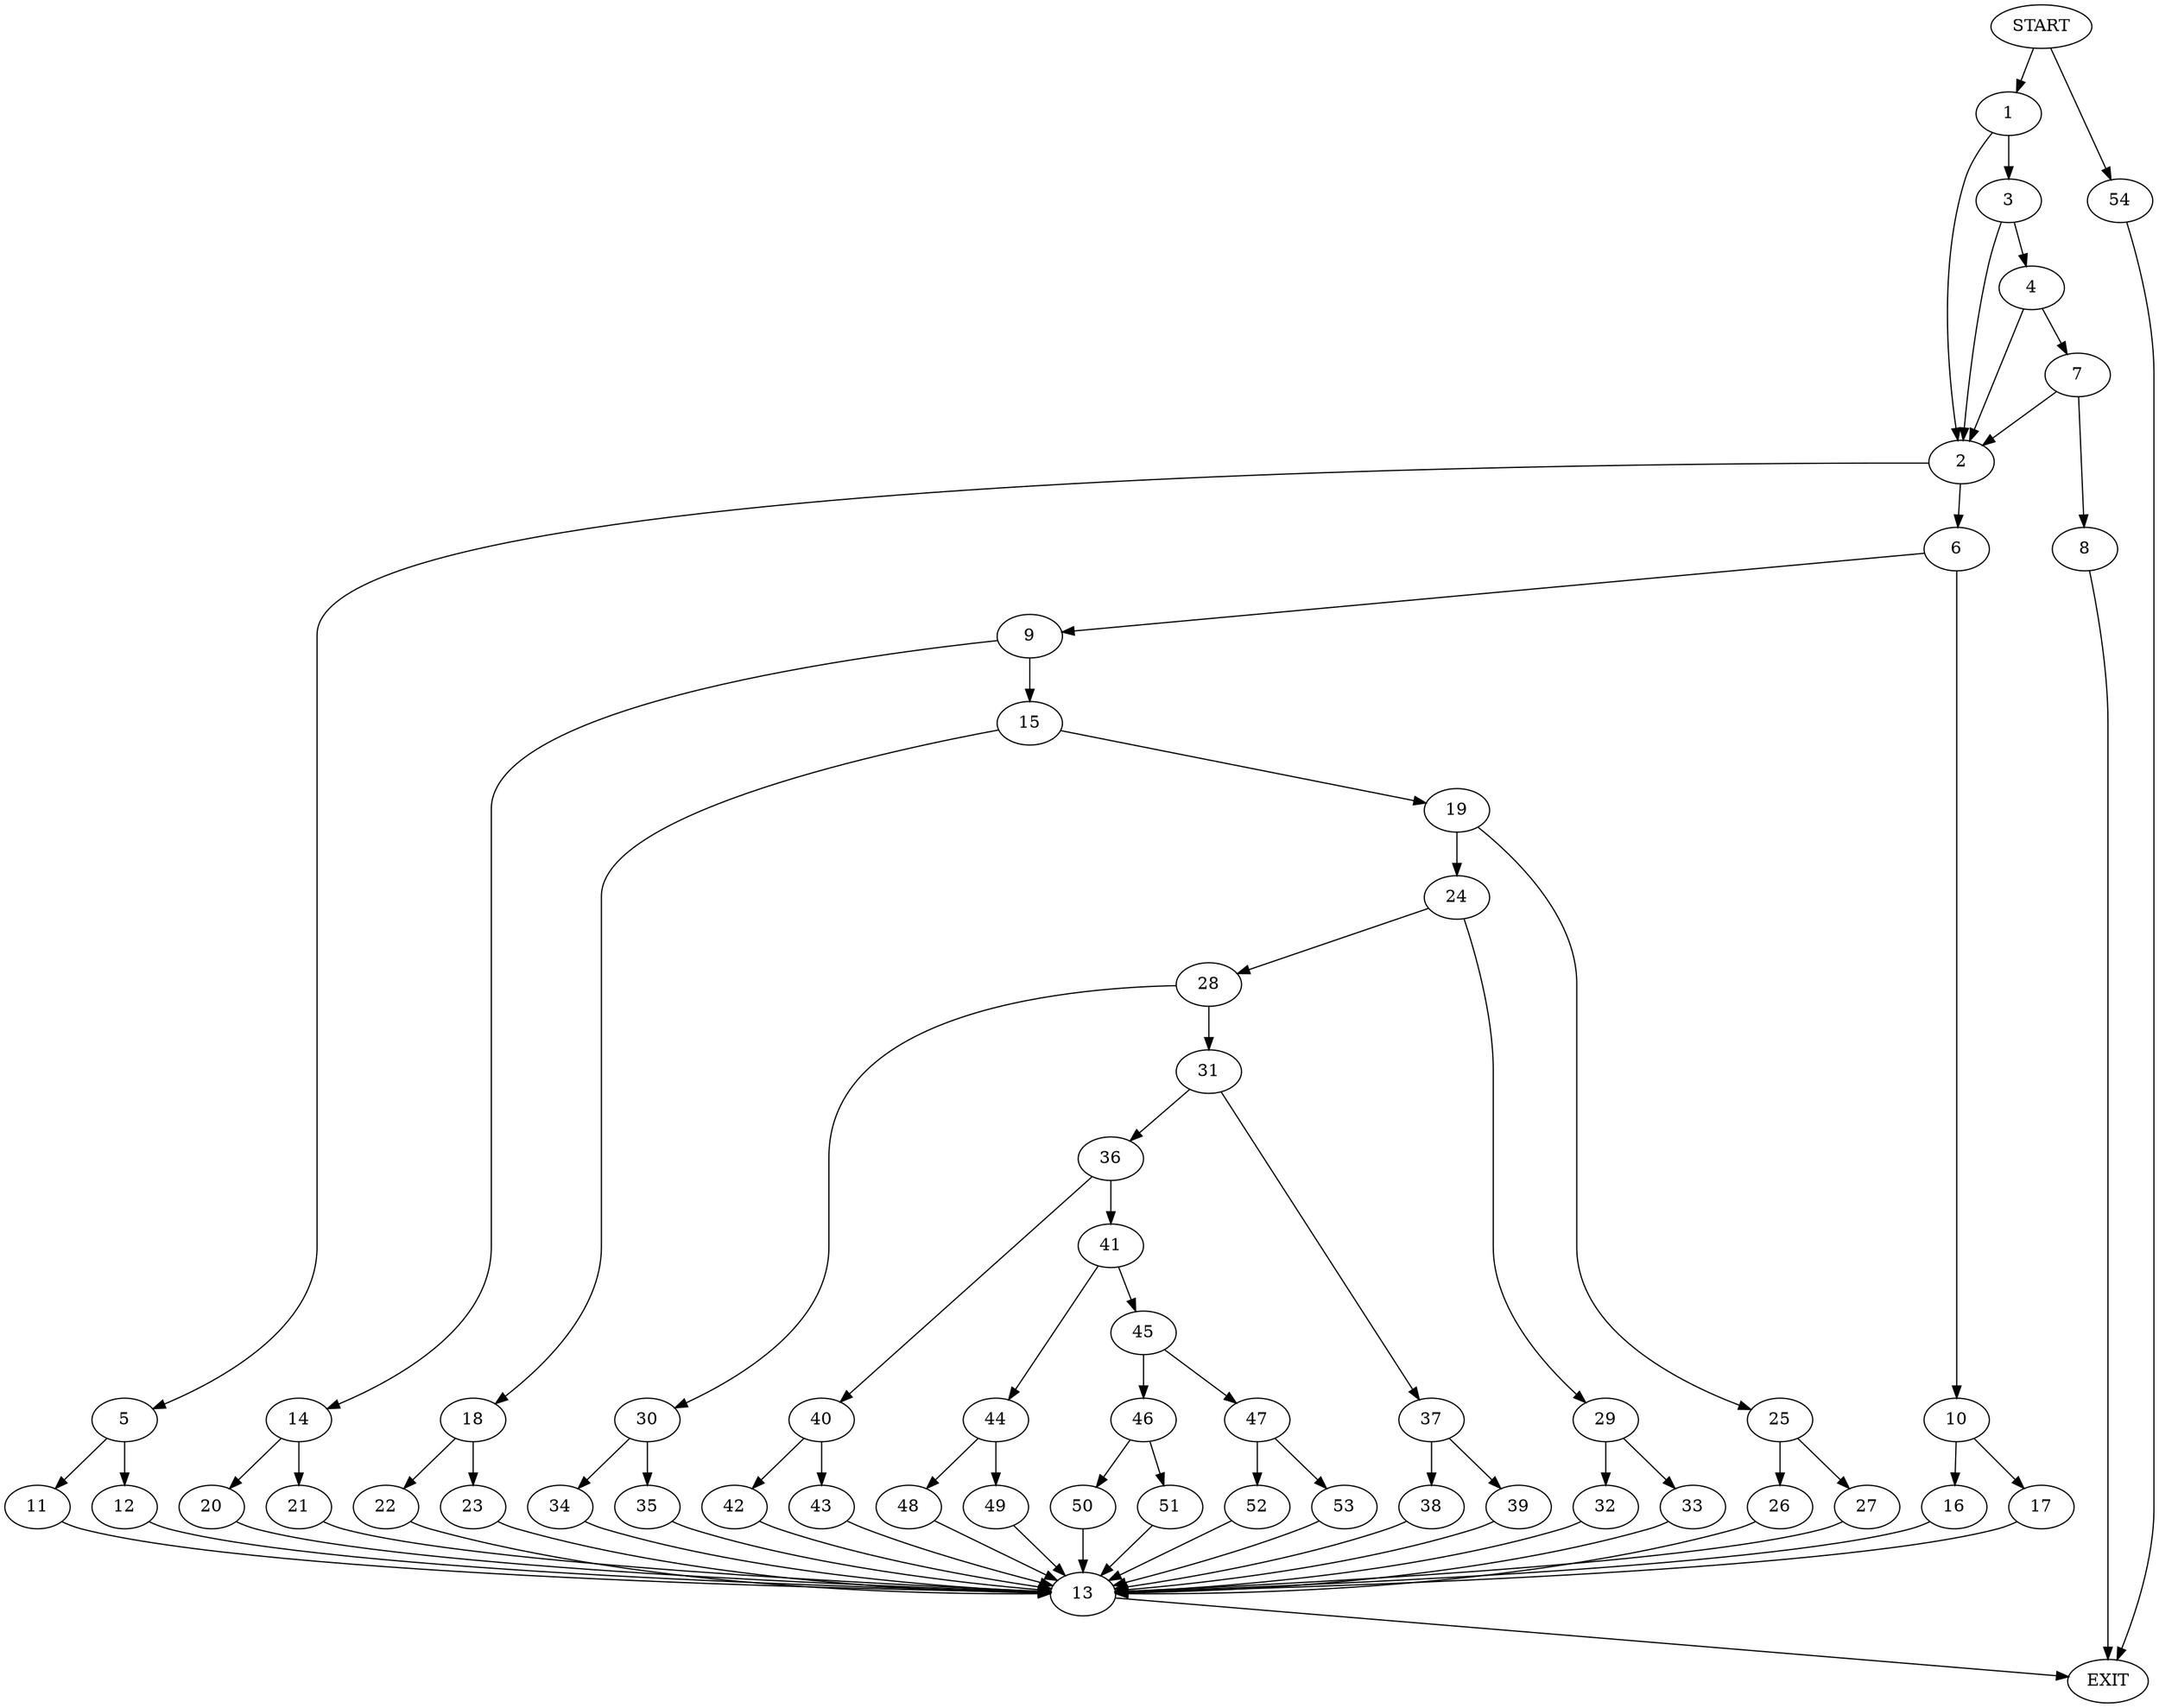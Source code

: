 digraph {
0 [label="START"]
55 [label="EXIT"]
0 -> 1
1 -> 2
1 -> 3
3 -> 2
3 -> 4
2 -> 5
2 -> 6
4 -> 2
4 -> 7
7 -> 2
7 -> 8
8 -> 55
6 -> 9
6 -> 10
5 -> 11
5 -> 12
12 -> 13
11 -> 13
13 -> 55
9 -> 14
9 -> 15
10 -> 16
10 -> 17
16 -> 13
17 -> 13
15 -> 18
15 -> 19
14 -> 20
14 -> 21
20 -> 13
21 -> 13
18 -> 22
18 -> 23
19 -> 24
19 -> 25
22 -> 13
23 -> 13
25 -> 26
25 -> 27
24 -> 28
24 -> 29
27 -> 13
26 -> 13
28 -> 30
28 -> 31
29 -> 32
29 -> 33
33 -> 13
32 -> 13
30 -> 34
30 -> 35
31 -> 36
31 -> 37
34 -> 13
35 -> 13
37 -> 38
37 -> 39
36 -> 40
36 -> 41
39 -> 13
38 -> 13
40 -> 42
40 -> 43
41 -> 44
41 -> 45
42 -> 13
43 -> 13
45 -> 46
45 -> 47
44 -> 48
44 -> 49
49 -> 13
48 -> 13
46 -> 50
46 -> 51
47 -> 52
47 -> 53
52 -> 13
53 -> 13
51 -> 13
50 -> 13
0 -> 54
54 -> 55
}

